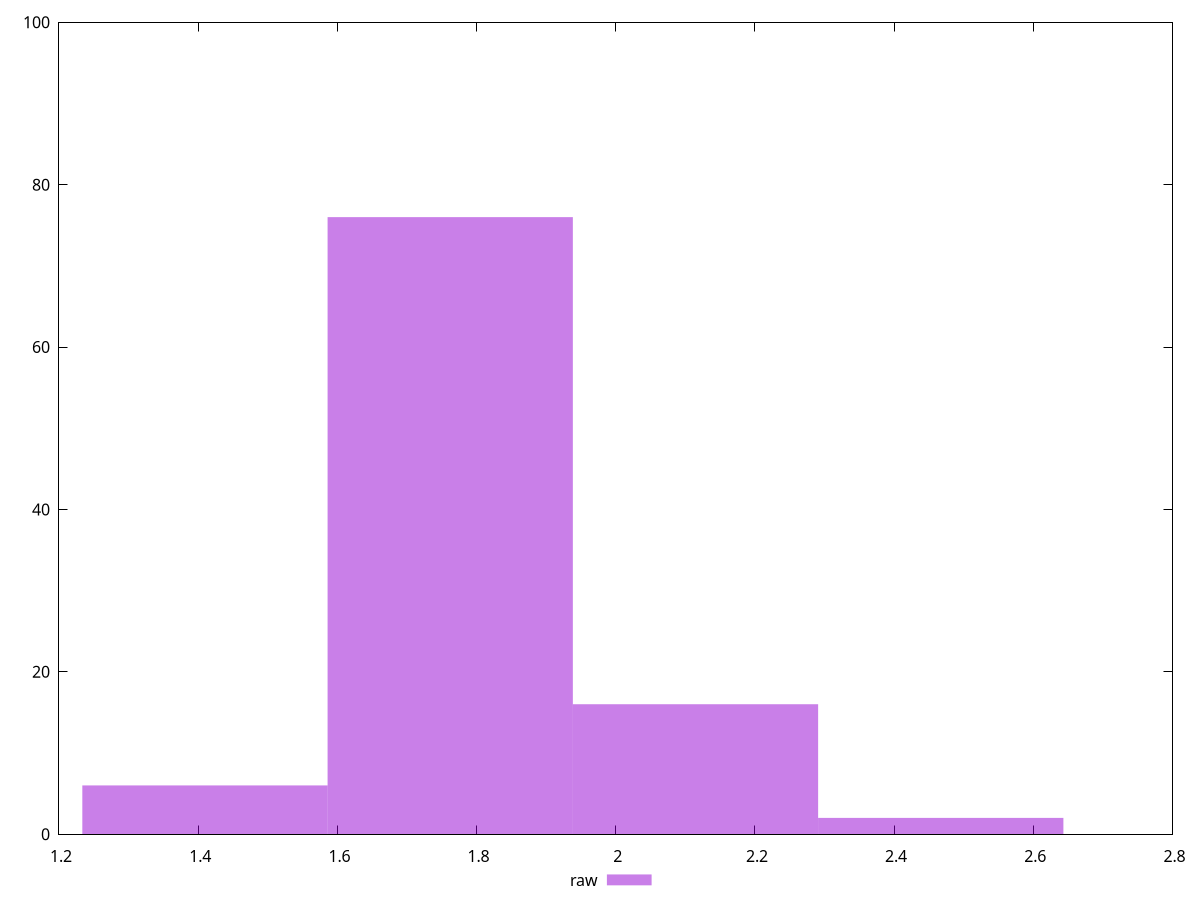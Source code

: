 reset
set terminal svg size 640, 490 enhanced background rgb 'white'
set output "reprap/server-response-time/samples/pages+cached+noexternal+nocss/raw/histogram.svg"

$raw <<EOF
1.762154316459361 76
2.114585179751233 16
2.467016043043105 2
1.4097234531674887 6
EOF

set key outside below
set boxwidth 0.3524308632918722
set yrange [0:100]
set style fill transparent solid 0.5 noborder

plot \
  $raw title "raw" with boxes, \


reset